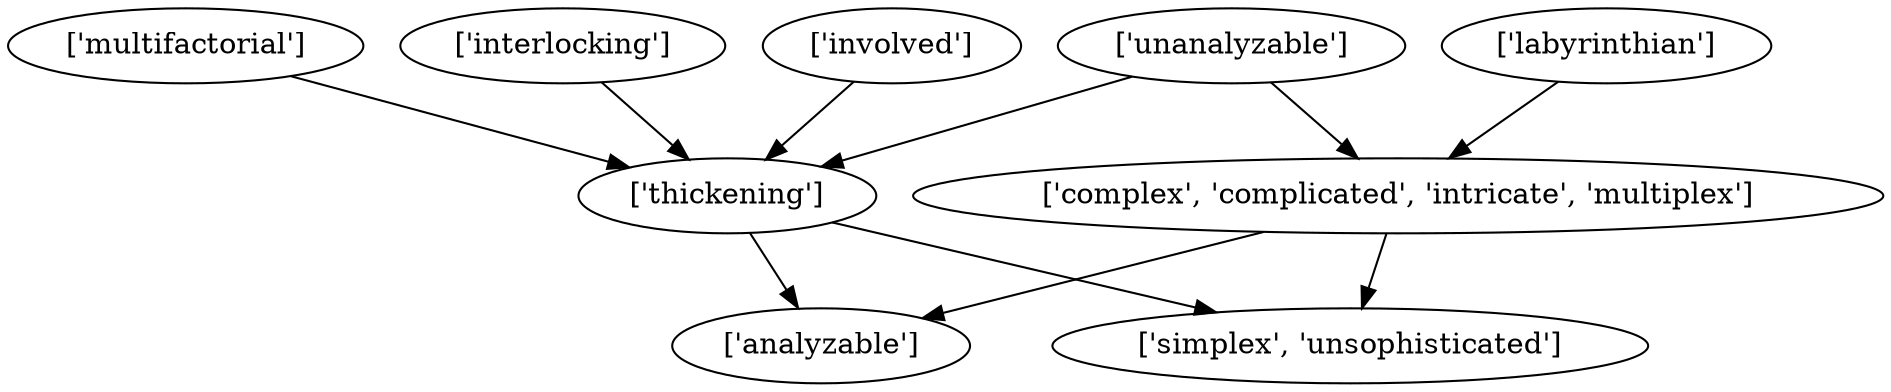 strict digraph  {
	"['multifactorial']" -> "['thickening']";
	"['thickening']" -> "['analyzable']";
	"['thickening']" -> "['simplex', 'unsophisticated']";
	"['interlocking']" -> "['thickening']";
	"['labyrinthian']" -> "['complex', 'complicated', 'intricate', 'multiplex']";
	"['complex', 'complicated', 'intricate', 'multiplex']" -> "['analyzable']";
	"['complex', 'complicated', 'intricate', 'multiplex']" -> "['simplex', 'unsophisticated']";
	"['involved']" -> "['thickening']";
	"['unanalyzable']" -> "['thickening']";
	"['unanalyzable']" -> "['complex', 'complicated', 'intricate', 'multiplex']";
}
